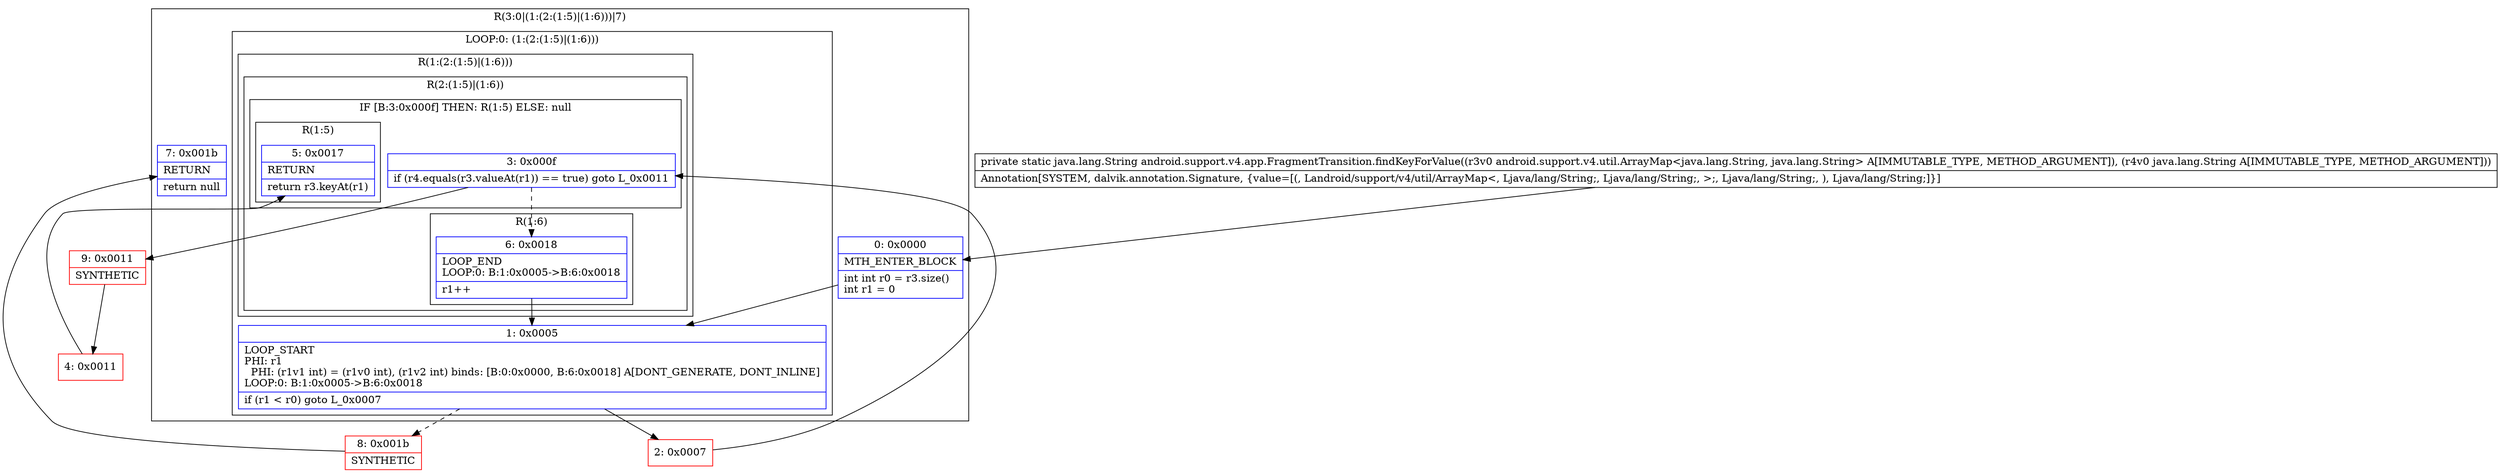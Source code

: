 digraph "CFG forandroid.support.v4.app.FragmentTransition.findKeyForValue(Landroid\/support\/v4\/util\/ArrayMap;Ljava\/lang\/String;)Ljava\/lang\/String;" {
subgraph cluster_Region_697864607 {
label = "R(3:0|(1:(2:(1:5)|(1:6)))|7)";
node [shape=record,color=blue];
Node_0 [shape=record,label="{0\:\ 0x0000|MTH_ENTER_BLOCK\l|int int r0 = r3.size()\lint r1 = 0\l}"];
subgraph cluster_LoopRegion_772536845 {
label = "LOOP:0: (1:(2:(1:5)|(1:6)))";
node [shape=record,color=blue];
Node_1 [shape=record,label="{1\:\ 0x0005|LOOP_START\lPHI: r1 \l  PHI: (r1v1 int) = (r1v0 int), (r1v2 int) binds: [B:0:0x0000, B:6:0x0018] A[DONT_GENERATE, DONT_INLINE]\lLOOP:0: B:1:0x0005\-\>B:6:0x0018\l|if (r1 \< r0) goto L_0x0007\l}"];
subgraph cluster_Region_1756508269 {
label = "R(1:(2:(1:5)|(1:6)))";
node [shape=record,color=blue];
subgraph cluster_Region_902759464 {
label = "R(2:(1:5)|(1:6))";
node [shape=record,color=blue];
subgraph cluster_IfRegion_1188330936 {
label = "IF [B:3:0x000f] THEN: R(1:5) ELSE: null";
node [shape=record,color=blue];
Node_3 [shape=record,label="{3\:\ 0x000f|if (r4.equals(r3.valueAt(r1)) == true) goto L_0x0011\l}"];
subgraph cluster_Region_732760212 {
label = "R(1:5)";
node [shape=record,color=blue];
Node_5 [shape=record,label="{5\:\ 0x0017|RETURN\l|return r3.keyAt(r1)\l}"];
}
}
subgraph cluster_Region_104523061 {
label = "R(1:6)";
node [shape=record,color=blue];
Node_6 [shape=record,label="{6\:\ 0x0018|LOOP_END\lLOOP:0: B:1:0x0005\-\>B:6:0x0018\l|r1++\l}"];
}
}
}
}
Node_7 [shape=record,label="{7\:\ 0x001b|RETURN\l|return null\l}"];
}
Node_2 [shape=record,color=red,label="{2\:\ 0x0007}"];
Node_4 [shape=record,color=red,label="{4\:\ 0x0011}"];
Node_8 [shape=record,color=red,label="{8\:\ 0x001b|SYNTHETIC\l}"];
Node_9 [shape=record,color=red,label="{9\:\ 0x0011|SYNTHETIC\l}"];
MethodNode[shape=record,label="{private static java.lang.String android.support.v4.app.FragmentTransition.findKeyForValue((r3v0 android.support.v4.util.ArrayMap\<java.lang.String, java.lang.String\> A[IMMUTABLE_TYPE, METHOD_ARGUMENT]), (r4v0 java.lang.String A[IMMUTABLE_TYPE, METHOD_ARGUMENT]))  | Annotation[SYSTEM, dalvik.annotation.Signature, \{value=[(, Landroid\/support\/v4\/util\/ArrayMap\<, Ljava\/lang\/String;, Ljava\/lang\/String;, \>;, Ljava\/lang\/String;, ), Ljava\/lang\/String;]\}]\l}"];
MethodNode -> Node_0;
Node_0 -> Node_1;
Node_1 -> Node_2;
Node_1 -> Node_8[style=dashed];
Node_3 -> Node_6[style=dashed];
Node_3 -> Node_9;
Node_6 -> Node_1;
Node_2 -> Node_3;
Node_4 -> Node_5;
Node_8 -> Node_7;
Node_9 -> Node_4;
}

